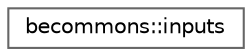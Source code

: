 digraph "Graphical Class Hierarchy"
{
 // LATEX_PDF_SIZE
  bgcolor="transparent";
  edge [fontname=Helvetica,fontsize=10,labelfontname=Helvetica,labelfontsize=10];
  node [fontname=Helvetica,fontsize=10,shape=box,height=0.2,width=0.4];
  rankdir="LR";
  Node0 [id="Node000000",label="becommons::inputs",height=0.2,width=0.4,color="grey40", fillcolor="white", style="filled",URL="$classbecommons_1_1inputs.html",tooltip="Centraliza os inputs da janela glfw."];
}

